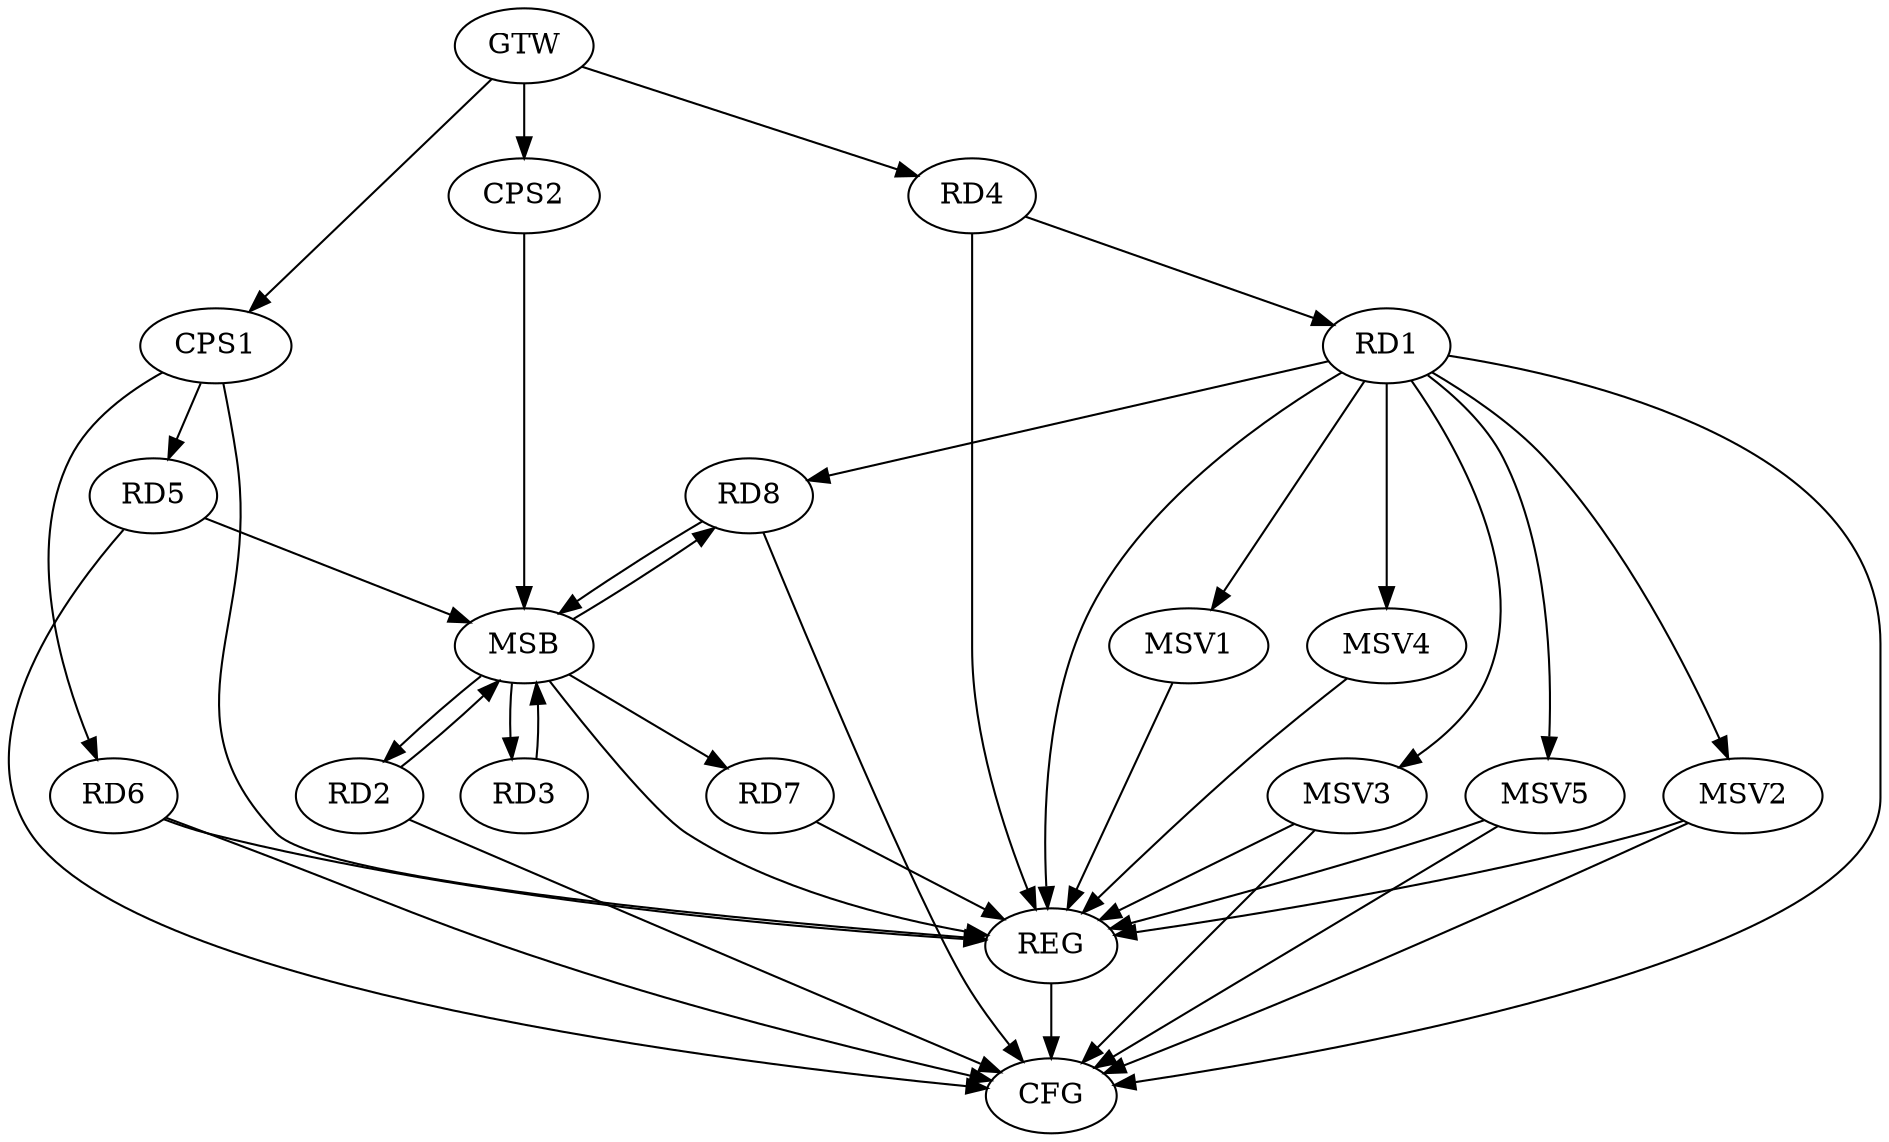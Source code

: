 strict digraph G {
  RD1 [ label="RD1" ];
  RD2 [ label="RD2" ];
  RD3 [ label="RD3" ];
  RD4 [ label="RD4" ];
  RD5 [ label="RD5" ];
  RD6 [ label="RD6" ];
  RD7 [ label="RD7" ];
  RD8 [ label="RD8" ];
  CPS1 [ label="CPS1" ];
  CPS2 [ label="CPS2" ];
  GTW [ label="GTW" ];
  REG [ label="REG" ];
  MSB [ label="MSB" ];
  CFG [ label="CFG" ];
  MSV1 [ label="MSV1" ];
  MSV2 [ label="MSV2" ];
  MSV3 [ label="MSV3" ];
  MSV4 [ label="MSV4" ];
  MSV5 [ label="MSV5" ];
  RD4 -> RD1;
  RD1 -> RD8;
  CPS1 -> RD5;
  CPS1 -> RD6;
  GTW -> RD4;
  GTW -> CPS1;
  GTW -> CPS2;
  RD1 -> REG;
  RD4 -> REG;
  RD6 -> REG;
  RD7 -> REG;
  CPS1 -> REG;
  RD2 -> MSB;
  MSB -> RD3;
  MSB -> RD7;
  MSB -> REG;
  RD3 -> MSB;
  MSB -> RD2;
  RD5 -> MSB;
  RD8 -> MSB;
  CPS2 -> MSB;
  MSB -> RD8;
  RD5 -> CFG;
  RD2 -> CFG;
  RD6 -> CFG;
  RD8 -> CFG;
  RD1 -> CFG;
  REG -> CFG;
  RD1 -> MSV1;
  MSV1 -> REG;
  RD1 -> MSV2;
  MSV2 -> REG;
  MSV2 -> CFG;
  RD1 -> MSV3;
  MSV3 -> REG;
  MSV3 -> CFG;
  RD1 -> MSV4;
  MSV4 -> REG;
  RD1 -> MSV5;
  MSV5 -> REG;
  MSV5 -> CFG;
}
